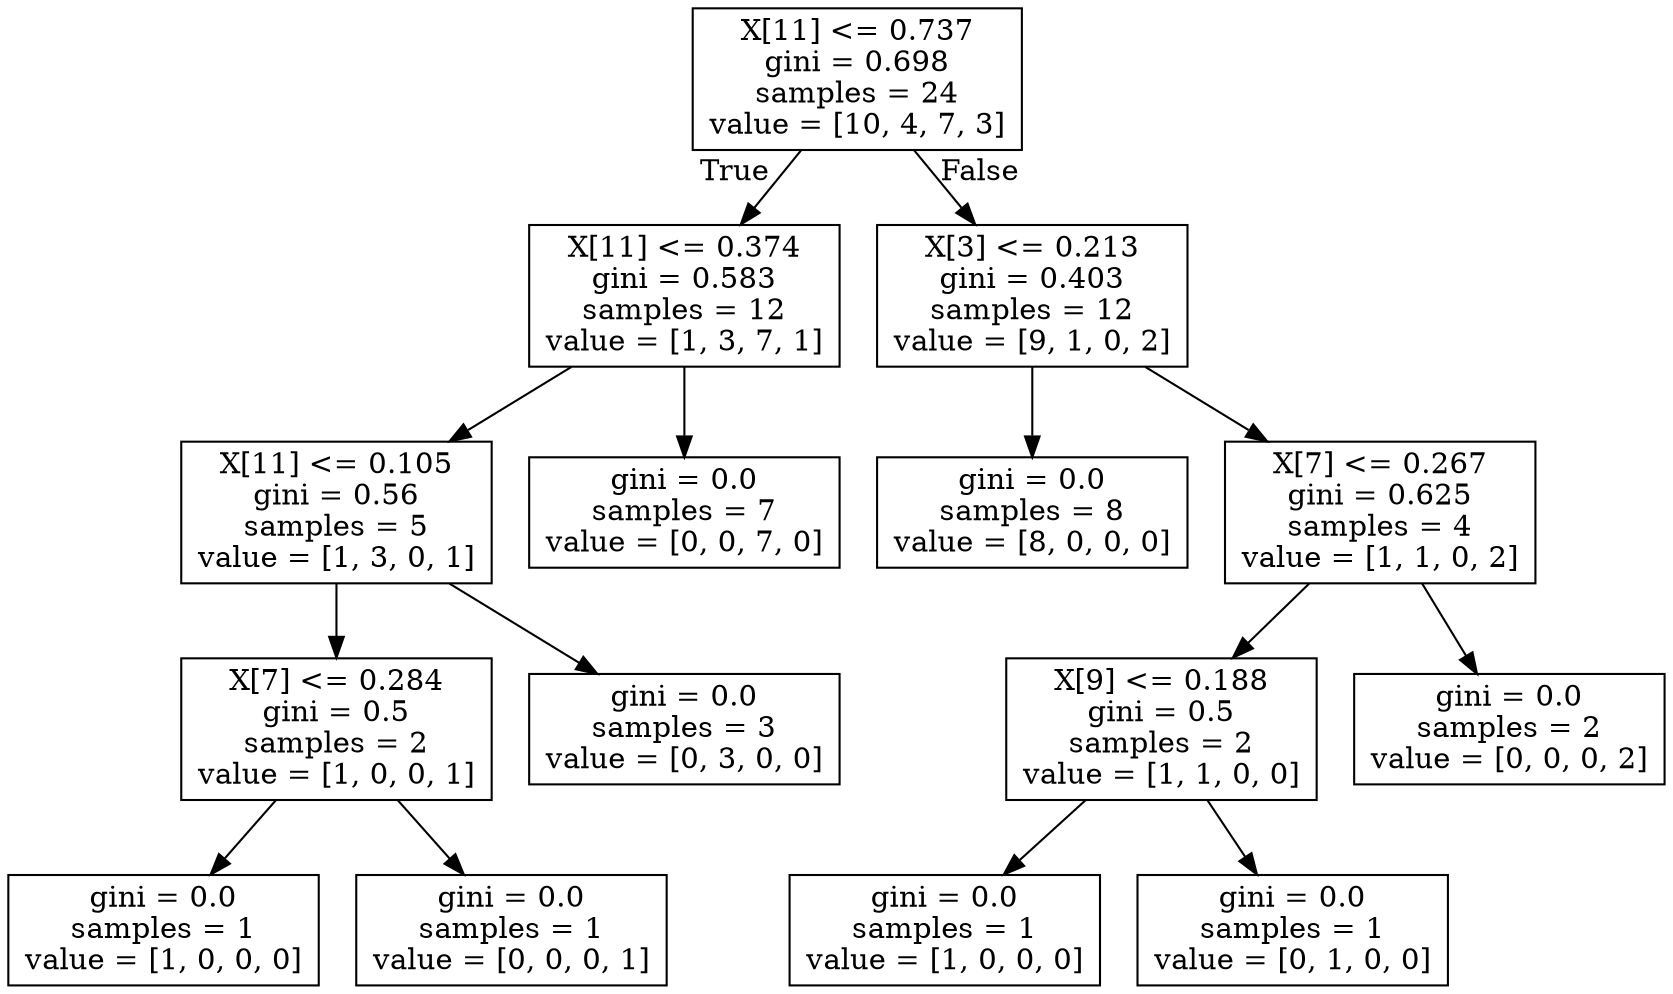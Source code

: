 digraph Tree {
node [shape=box] ;
0 [label="X[11] <= 0.737\ngini = 0.698\nsamples = 24\nvalue = [10, 4, 7, 3]"] ;
1 [label="X[11] <= 0.374\ngini = 0.583\nsamples = 12\nvalue = [1, 3, 7, 1]"] ;
0 -> 1 [labeldistance=2.5, labelangle=45, headlabel="True"] ;
2 [label="X[11] <= 0.105\ngini = 0.56\nsamples = 5\nvalue = [1, 3, 0, 1]"] ;
1 -> 2 ;
3 [label="X[7] <= 0.284\ngini = 0.5\nsamples = 2\nvalue = [1, 0, 0, 1]"] ;
2 -> 3 ;
4 [label="gini = 0.0\nsamples = 1\nvalue = [1, 0, 0, 0]"] ;
3 -> 4 ;
5 [label="gini = 0.0\nsamples = 1\nvalue = [0, 0, 0, 1]"] ;
3 -> 5 ;
6 [label="gini = 0.0\nsamples = 3\nvalue = [0, 3, 0, 0]"] ;
2 -> 6 ;
7 [label="gini = 0.0\nsamples = 7\nvalue = [0, 0, 7, 0]"] ;
1 -> 7 ;
8 [label="X[3] <= 0.213\ngini = 0.403\nsamples = 12\nvalue = [9, 1, 0, 2]"] ;
0 -> 8 [labeldistance=2.5, labelangle=-45, headlabel="False"] ;
9 [label="gini = 0.0\nsamples = 8\nvalue = [8, 0, 0, 0]"] ;
8 -> 9 ;
10 [label="X[7] <= 0.267\ngini = 0.625\nsamples = 4\nvalue = [1, 1, 0, 2]"] ;
8 -> 10 ;
11 [label="X[9] <= 0.188\ngini = 0.5\nsamples = 2\nvalue = [1, 1, 0, 0]"] ;
10 -> 11 ;
12 [label="gini = 0.0\nsamples = 1\nvalue = [1, 0, 0, 0]"] ;
11 -> 12 ;
13 [label="gini = 0.0\nsamples = 1\nvalue = [0, 1, 0, 0]"] ;
11 -> 13 ;
14 [label="gini = 0.0\nsamples = 2\nvalue = [0, 0, 0, 2]"] ;
10 -> 14 ;
}
